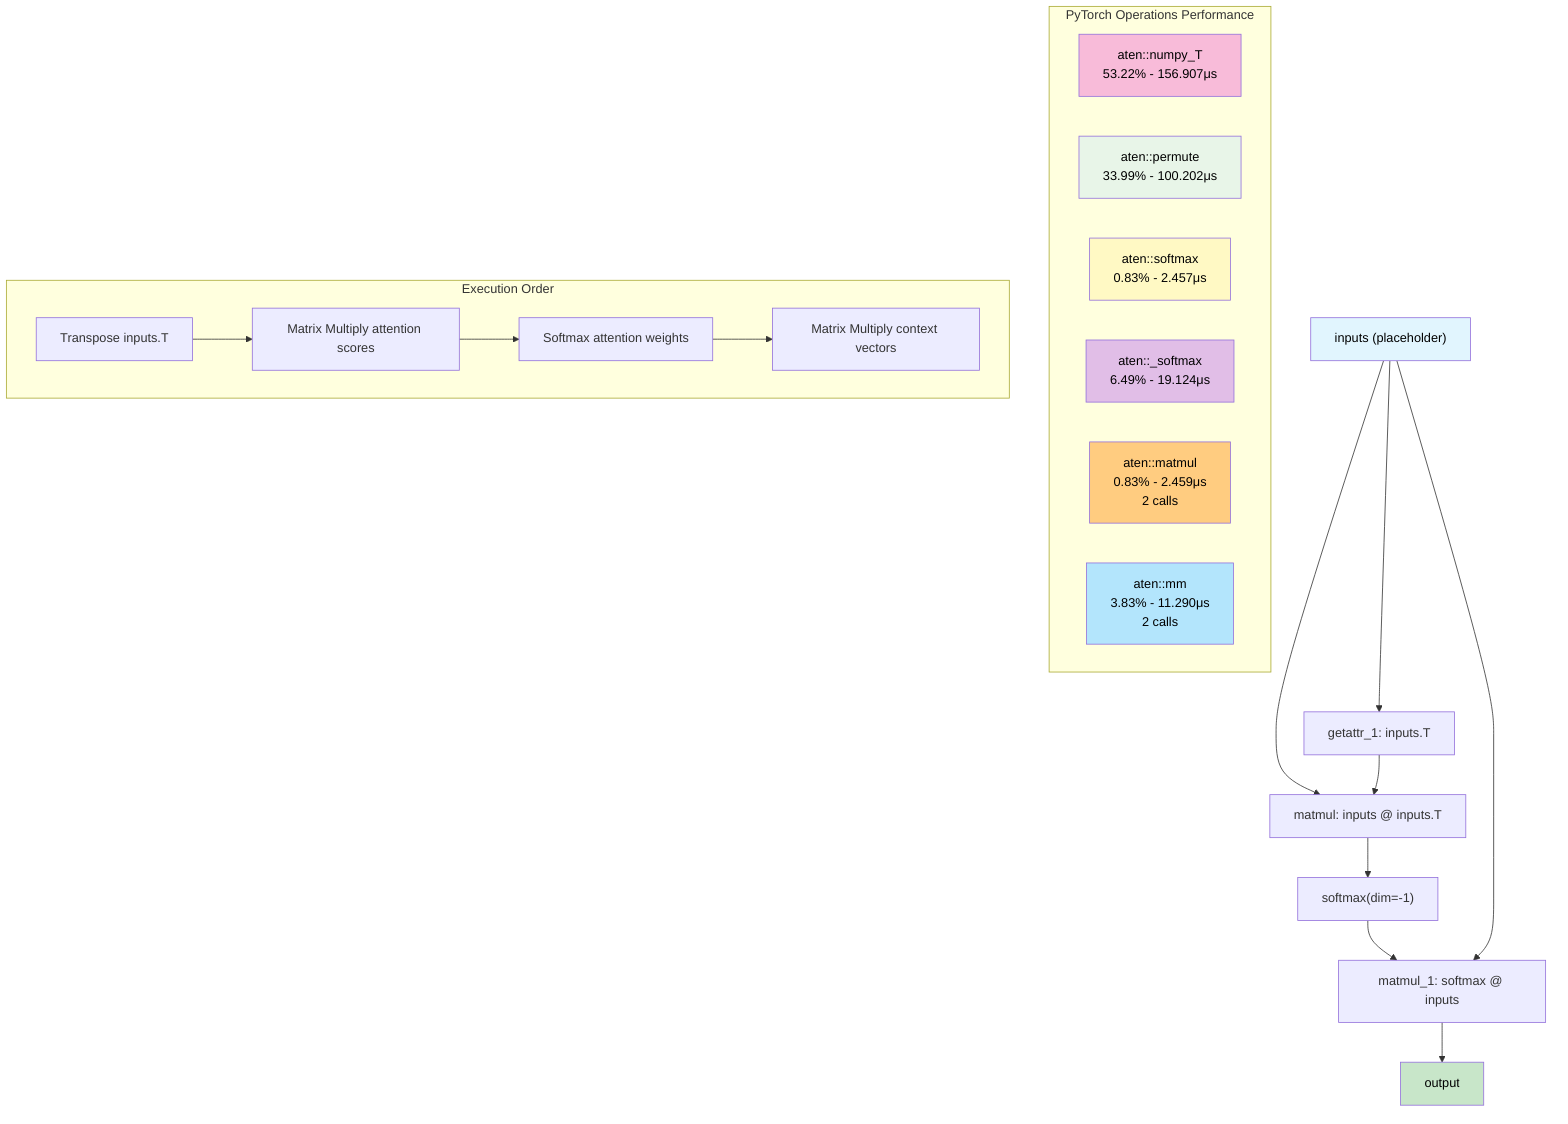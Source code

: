 flowchart TD
    A["inputs (placeholder)"] --> B["getattr_1: inputs.T"]
    A --> C["matmul: inputs @ inputs.T"]
    B --> C
    C --> D["softmax(dim=-1)"]
    D --> E["matmul_1: softmax @ inputs"]
    A --> E
    E --> F["output"]
    
    subgraph "PyTorch Operations Performance"
        G["aten::numpy_T<br/>53.22% - 156.907μs"]
        H["aten::permute<br/>33.99% - 100.202μs"]
        I["aten::softmax<br/>0.83% - 2.457μs"]
        J["aten::_softmax<br/>6.49% - 19.124μs"]
        K["aten::matmul<br/>0.83% - 2.459μs<br/>2 calls"]
        L["aten::mm<br/>3.83% - 11.290μs<br/>2 calls"]
    end
    
    subgraph "Execution Order"
        M["Transpose inputs.T"] --> N["Matrix Multiply attention scores"]
        N --> O["Softmax attention weights"]
        O --> P["Matrix Multiply context vectors"]
    end
    
    style A fill:#e1f5fe,color:#000
    style F fill:#c8e6c9,color:#000
    style G fill:#f8bbd9,color:#000
    style H fill:#e8f5e8,color:#000
    style I fill:#fff9c4,color:#000
    style J fill:#e1bee7,color:#000
    style K fill:#ffcc80,color:#000
    style L fill:#b3e5fc,color:#000